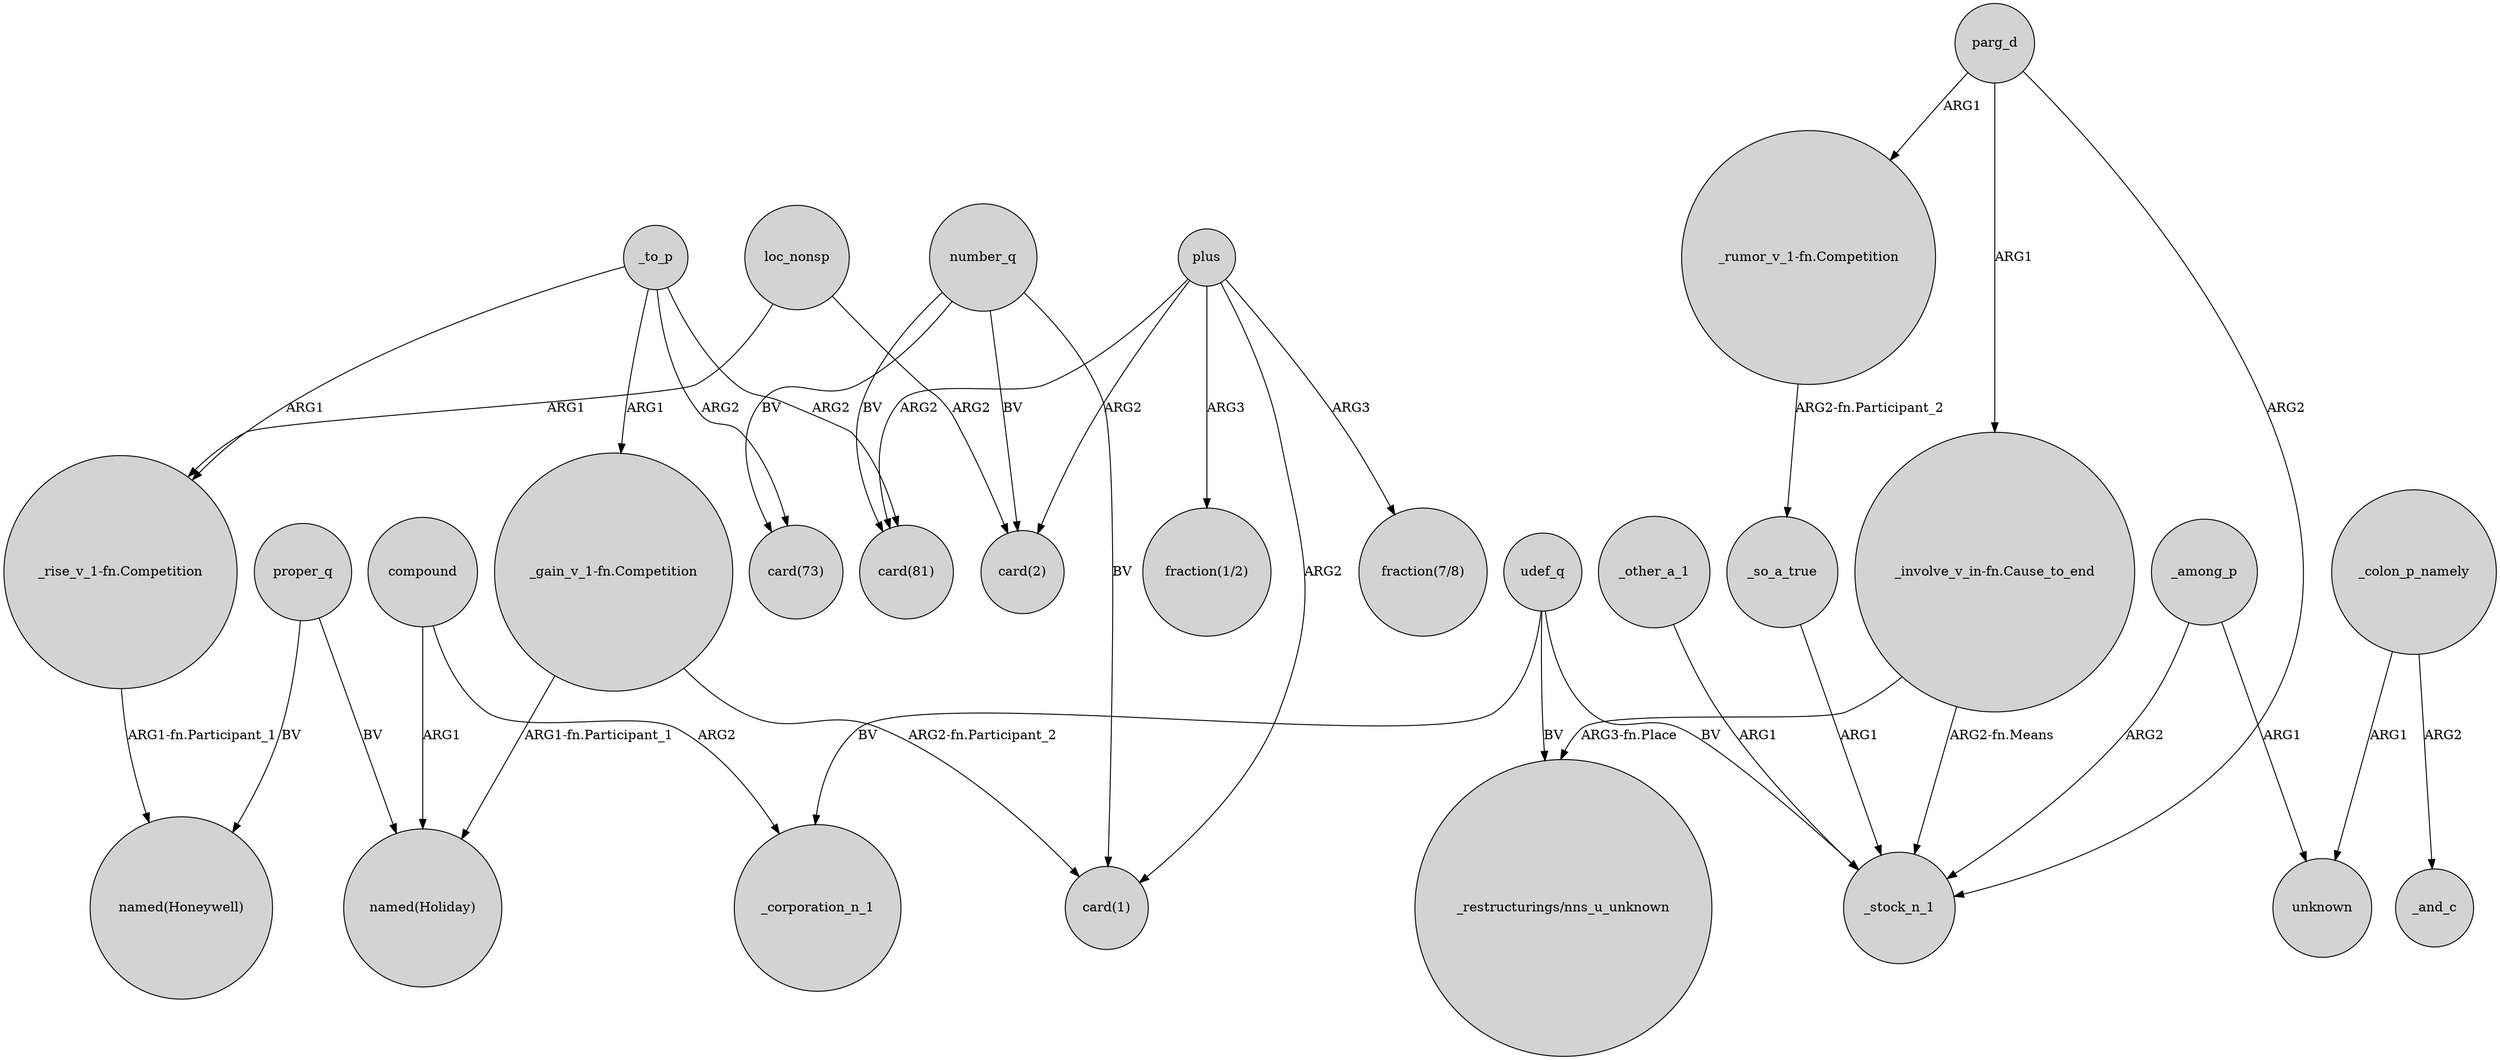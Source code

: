 digraph {
	node [shape=circle style=filled]
	number_q -> "card(81)" [label=BV]
	"_gain_v_1-fn.Competition" -> "named(Holiday)" [label="ARG1-fn.Participant_1"]
	loc_nonsp -> "_rise_v_1-fn.Competition" [label=ARG1]
	number_q -> "card(2)" [label=BV]
	loc_nonsp -> "card(2)" [label=ARG2]
	_to_p -> "card(73)" [label=ARG2]
	number_q -> "card(1)" [label=BV]
	udef_q -> "_restructurings/nns_u_unknown" [label=BV]
	"_involve_v_in-fn.Cause_to_end" -> "_restructurings/nns_u_unknown" [label="ARG3-fn.Place"]
	"_gain_v_1-fn.Competition" -> "card(1)" [label="ARG2-fn.Participant_2"]
	_other_a_1 -> _stock_n_1 [label=ARG1]
	plus -> "card(81)" [label=ARG2]
	proper_q -> "named(Holiday)" [label=BV]
	_to_p -> "_gain_v_1-fn.Competition" [label=ARG1]
	parg_d -> _stock_n_1 [label=ARG2]
	"_involve_v_in-fn.Cause_to_end" -> _stock_n_1 [label="ARG2-fn.Means"]
	plus -> "card(1)" [label=ARG2]
	proper_q -> "named(Honeywell)" [label=BV]
	_colon_p_namely -> _and_c [label=ARG2]
	_to_p -> "_rise_v_1-fn.Competition" [label=ARG1]
	udef_q -> _stock_n_1 [label=BV]
	_so_a_true -> _stock_n_1 [label=ARG1]
	_among_p -> _stock_n_1 [label=ARG2]
	"_rumor_v_1-fn.Competition" -> _so_a_true [label="ARG2-fn.Participant_2"]
	plus -> "fraction(7/8)" [label=ARG3]
	_to_p -> "card(81)" [label=ARG2]
	number_q -> "card(73)" [label=BV]
	_among_p -> unknown [label=ARG1]
	"_rise_v_1-fn.Competition" -> "named(Honeywell)" [label="ARG1-fn.Participant_1"]
	compound -> _corporation_n_1 [label=ARG2]
	udef_q -> _corporation_n_1 [label=BV]
	plus -> "card(2)" [label=ARG2]
	_colon_p_namely -> unknown [label=ARG1]
	compound -> "named(Holiday)" [label=ARG1]
	parg_d -> "_involve_v_in-fn.Cause_to_end" [label=ARG1]
	parg_d -> "_rumor_v_1-fn.Competition" [label=ARG1]
	plus -> "fraction(1/2)" [label=ARG3]
}
